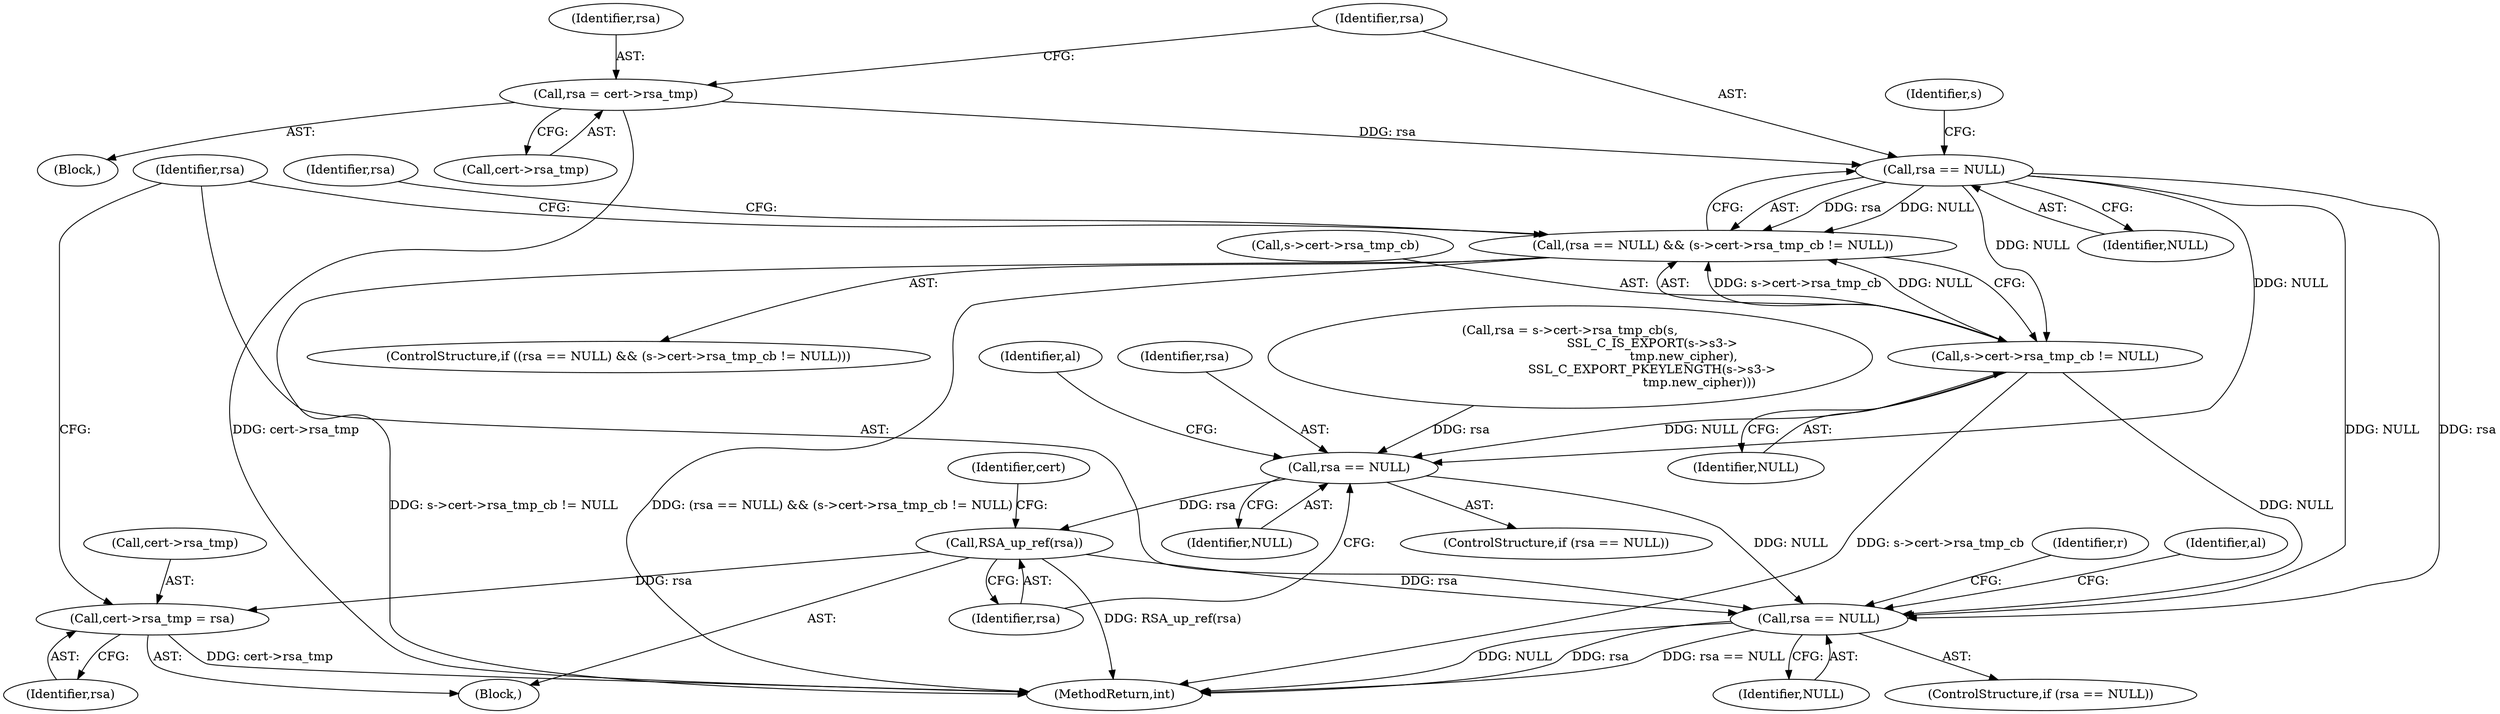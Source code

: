 digraph "0_openssl_c5b831f21d0d29d1e517d139d9d101763f60c9a2_1@pointer" {
"1000208" [label="(Call,rsa = cert->rsa_tmp)"];
"1000215" [label="(Call,rsa == NULL)"];
"1000214" [label="(Call,(rsa == NULL) && (s->cert->rsa_tmp_cb != NULL))"];
"1000218" [label="(Call,s->cert->rsa_tmp_cb != NULL)"];
"1000247" [label="(Call,rsa == NULL)"];
"1000258" [label="(Call,RSA_up_ref(rsa))"];
"1000260" [label="(Call,cert->rsa_tmp = rsa)"];
"1000266" [label="(Call,rsa == NULL)"];
"1000268" [label="(Identifier,NULL)"];
"1000249" [label="(Identifier,NULL)"];
"1000219" [label="(Call,s->cert->rsa_tmp_cb)"];
"1000209" [label="(Identifier,rsa)"];
"1000524" [label="(MethodReturn,int)"];
"1000224" [label="(Identifier,NULL)"];
"1000265" [label="(ControlStructure,if (rsa == NULL))"];
"1000258" [label="(Call,RSA_up_ref(rsa))"];
"1000221" [label="(Identifier,s)"];
"1000247" [label="(Call,rsa == NULL)"];
"1000248" [label="(Identifier,rsa)"];
"1000271" [label="(Identifier,al)"];
"1000218" [label="(Call,s->cert->rsa_tmp_cb != NULL)"];
"1000226" [label="(Call,rsa = s->cert->rsa_tmp_cb(s,\n                                          SSL_C_IS_EXPORT(s->s3->\n                                                          tmp.new_cipher),\n                                          SSL_C_EXPORT_PKEYLENGTH(s->s3->\n                                                                  tmp.new_cipher)))"];
"1000261" [label="(Call,cert->rsa_tmp)"];
"1000214" [label="(Call,(rsa == NULL) && (s->cert->rsa_tmp_cb != NULL))"];
"1000252" [label="(Identifier,al)"];
"1000227" [label="(Identifier,rsa)"];
"1000208" [label="(Call,rsa = cert->rsa_tmp)"];
"1000225" [label="(Block,)"];
"1000259" [label="(Identifier,rsa)"];
"1000267" [label="(Identifier,rsa)"];
"1000217" [label="(Identifier,NULL)"];
"1000213" [label="(ControlStructure,if ((rsa == NULL) && (s->cert->rsa_tmp_cb != NULL)))"];
"1000207" [label="(Block,)"];
"1000215" [label="(Call,rsa == NULL)"];
"1000246" [label="(ControlStructure,if (rsa == NULL))"];
"1000216" [label="(Identifier,rsa)"];
"1000264" [label="(Identifier,rsa)"];
"1000279" [label="(Identifier,r)"];
"1000260" [label="(Call,cert->rsa_tmp = rsa)"];
"1000262" [label="(Identifier,cert)"];
"1000210" [label="(Call,cert->rsa_tmp)"];
"1000266" [label="(Call,rsa == NULL)"];
"1000208" -> "1000207"  [label="AST: "];
"1000208" -> "1000210"  [label="CFG: "];
"1000209" -> "1000208"  [label="AST: "];
"1000210" -> "1000208"  [label="AST: "];
"1000216" -> "1000208"  [label="CFG: "];
"1000208" -> "1000524"  [label="DDG: cert->rsa_tmp"];
"1000208" -> "1000215"  [label="DDG: rsa"];
"1000215" -> "1000214"  [label="AST: "];
"1000215" -> "1000217"  [label="CFG: "];
"1000216" -> "1000215"  [label="AST: "];
"1000217" -> "1000215"  [label="AST: "];
"1000221" -> "1000215"  [label="CFG: "];
"1000214" -> "1000215"  [label="CFG: "];
"1000215" -> "1000214"  [label="DDG: rsa"];
"1000215" -> "1000214"  [label="DDG: NULL"];
"1000215" -> "1000218"  [label="DDG: NULL"];
"1000215" -> "1000247"  [label="DDG: NULL"];
"1000215" -> "1000266"  [label="DDG: rsa"];
"1000215" -> "1000266"  [label="DDG: NULL"];
"1000214" -> "1000213"  [label="AST: "];
"1000214" -> "1000218"  [label="CFG: "];
"1000218" -> "1000214"  [label="AST: "];
"1000227" -> "1000214"  [label="CFG: "];
"1000267" -> "1000214"  [label="CFG: "];
"1000214" -> "1000524"  [label="DDG: (rsa == NULL) && (s->cert->rsa_tmp_cb != NULL)"];
"1000214" -> "1000524"  [label="DDG: s->cert->rsa_tmp_cb != NULL"];
"1000218" -> "1000214"  [label="DDG: s->cert->rsa_tmp_cb"];
"1000218" -> "1000214"  [label="DDG: NULL"];
"1000218" -> "1000224"  [label="CFG: "];
"1000219" -> "1000218"  [label="AST: "];
"1000224" -> "1000218"  [label="AST: "];
"1000218" -> "1000524"  [label="DDG: s->cert->rsa_tmp_cb"];
"1000218" -> "1000247"  [label="DDG: NULL"];
"1000218" -> "1000266"  [label="DDG: NULL"];
"1000247" -> "1000246"  [label="AST: "];
"1000247" -> "1000249"  [label="CFG: "];
"1000248" -> "1000247"  [label="AST: "];
"1000249" -> "1000247"  [label="AST: "];
"1000252" -> "1000247"  [label="CFG: "];
"1000259" -> "1000247"  [label="CFG: "];
"1000226" -> "1000247"  [label="DDG: rsa"];
"1000247" -> "1000258"  [label="DDG: rsa"];
"1000247" -> "1000266"  [label="DDG: NULL"];
"1000258" -> "1000225"  [label="AST: "];
"1000258" -> "1000259"  [label="CFG: "];
"1000259" -> "1000258"  [label="AST: "];
"1000262" -> "1000258"  [label="CFG: "];
"1000258" -> "1000524"  [label="DDG: RSA_up_ref(rsa)"];
"1000258" -> "1000260"  [label="DDG: rsa"];
"1000258" -> "1000266"  [label="DDG: rsa"];
"1000260" -> "1000225"  [label="AST: "];
"1000260" -> "1000264"  [label="CFG: "];
"1000261" -> "1000260"  [label="AST: "];
"1000264" -> "1000260"  [label="AST: "];
"1000267" -> "1000260"  [label="CFG: "];
"1000260" -> "1000524"  [label="DDG: cert->rsa_tmp"];
"1000266" -> "1000265"  [label="AST: "];
"1000266" -> "1000268"  [label="CFG: "];
"1000267" -> "1000266"  [label="AST: "];
"1000268" -> "1000266"  [label="AST: "];
"1000271" -> "1000266"  [label="CFG: "];
"1000279" -> "1000266"  [label="CFG: "];
"1000266" -> "1000524"  [label="DDG: NULL"];
"1000266" -> "1000524"  [label="DDG: rsa"];
"1000266" -> "1000524"  [label="DDG: rsa == NULL"];
}
